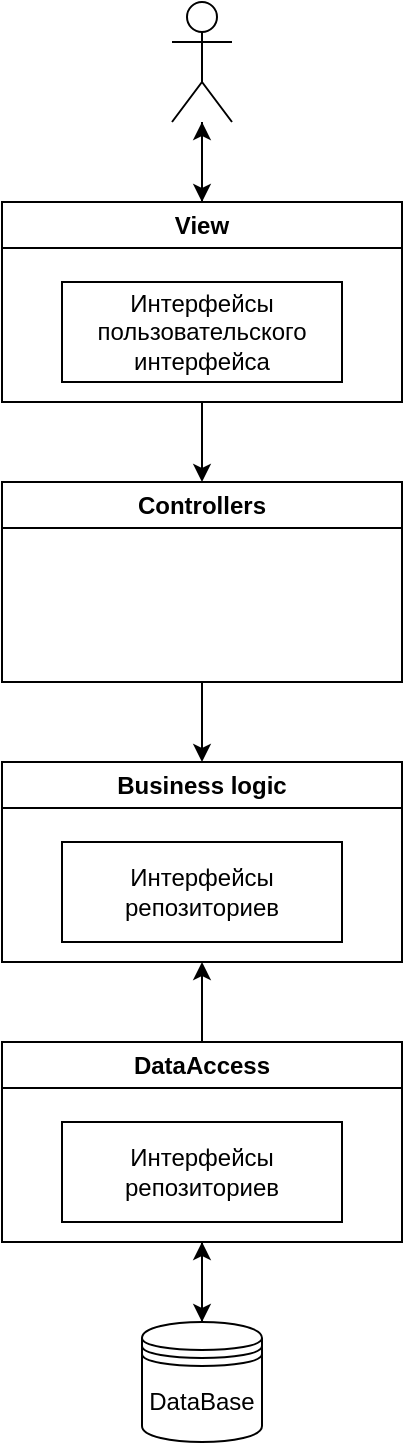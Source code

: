 <mxfile version="21.2.3" type="device" pages="2">
  <diagram id="C5RBs43oDa-KdzZeNtuy" name="dgrm01">
    <mxGraphModel dx="1562" dy="869" grid="1" gridSize="10" guides="1" tooltips="1" connect="1" arrows="1" fold="1" page="1" pageScale="1" pageWidth="827" pageHeight="1169" math="0" shadow="0">
      <root>
        <mxCell id="WIyWlLk6GJQsqaUBKTNV-0" />
        <mxCell id="WIyWlLk6GJQsqaUBKTNV-1" parent="WIyWlLk6GJQsqaUBKTNV-0" />
        <mxCell id="aiGYe7c2rWDoQreJUWU5-3" style="edgeStyle=orthogonalEdgeStyle;rounded=0;orthogonalLoop=1;jettySize=auto;html=1;" edge="1" parent="WIyWlLk6GJQsqaUBKTNV-1" source="lCXsBYswNnWKhBn_ziTO-0" target="lCXsBYswNnWKhBn_ziTO-1">
          <mxGeometry relative="1" as="geometry" />
        </mxCell>
        <mxCell id="lCXsBYswNnWKhBn_ziTO-0" value="" style="shape=umlActor;verticalLabelPosition=bottom;verticalAlign=top;html=1;outlineConnect=0;" parent="WIyWlLk6GJQsqaUBKTNV-1" vertex="1">
          <mxGeometry x="399" y="20" width="30" height="60" as="geometry" />
        </mxCell>
        <mxCell id="lCXsBYswNnWKhBn_ziTO-11" style="edgeStyle=orthogonalEdgeStyle;rounded=0;orthogonalLoop=1;jettySize=auto;html=1;" parent="WIyWlLk6GJQsqaUBKTNV-1" source="lCXsBYswNnWKhBn_ziTO-1" target="lCXsBYswNnWKhBn_ziTO-2" edge="1">
          <mxGeometry relative="1" as="geometry" />
        </mxCell>
        <mxCell id="aiGYe7c2rWDoQreJUWU5-4" style="edgeStyle=orthogonalEdgeStyle;rounded=0;orthogonalLoop=1;jettySize=auto;html=1;exitX=0.5;exitY=0;exitDx=0;exitDy=0;" edge="1" parent="WIyWlLk6GJQsqaUBKTNV-1" source="lCXsBYswNnWKhBn_ziTO-1" target="lCXsBYswNnWKhBn_ziTO-0">
          <mxGeometry relative="1" as="geometry" />
        </mxCell>
        <mxCell id="lCXsBYswNnWKhBn_ziTO-1" value="View" style="swimlane;whiteSpace=wrap;html=1;" parent="WIyWlLk6GJQsqaUBKTNV-1" vertex="1">
          <mxGeometry x="314" y="120" width="200" height="100" as="geometry" />
        </mxCell>
        <mxCell id="lCXsBYswNnWKhBn_ziTO-6" value="Интерфейсы пользовательского интерфейса" style="html=1;dashed=0;whiteSpace=wrap;" parent="lCXsBYswNnWKhBn_ziTO-1" vertex="1">
          <mxGeometry x="30" y="40" width="140" height="50" as="geometry" />
        </mxCell>
        <mxCell id="lCXsBYswNnWKhBn_ziTO-12" style="edgeStyle=orthogonalEdgeStyle;rounded=0;orthogonalLoop=1;jettySize=auto;html=1;" parent="WIyWlLk6GJQsqaUBKTNV-1" source="lCXsBYswNnWKhBn_ziTO-2" target="lCXsBYswNnWKhBn_ziTO-3" edge="1">
          <mxGeometry relative="1" as="geometry" />
        </mxCell>
        <mxCell id="lCXsBYswNnWKhBn_ziTO-2" value="Controllers" style="swimlane;whiteSpace=wrap;html=1;" parent="WIyWlLk6GJQsqaUBKTNV-1" vertex="1">
          <mxGeometry x="314" y="260" width="200" height="100" as="geometry" />
        </mxCell>
        <mxCell id="lCXsBYswNnWKhBn_ziTO-3" value="Business logic" style="swimlane;whiteSpace=wrap;html=1;" parent="WIyWlLk6GJQsqaUBKTNV-1" vertex="1">
          <mxGeometry x="314" y="400" width="200" height="100" as="geometry" />
        </mxCell>
        <mxCell id="lCXsBYswNnWKhBn_ziTO-7" value="Интерфейсы репозиториев" style="html=1;dashed=0;whiteSpace=wrap;" parent="lCXsBYswNnWKhBn_ziTO-3" vertex="1">
          <mxGeometry x="30" y="40" width="140" height="50" as="geometry" />
        </mxCell>
        <mxCell id="lCXsBYswNnWKhBn_ziTO-15" style="edgeStyle=orthogonalEdgeStyle;rounded=0;orthogonalLoop=1;jettySize=auto;html=1;entryX=0.5;entryY=1;entryDx=0;entryDy=0;" parent="WIyWlLk6GJQsqaUBKTNV-1" source="lCXsBYswNnWKhBn_ziTO-4" target="lCXsBYswNnWKhBn_ziTO-3" edge="1">
          <mxGeometry relative="1" as="geometry" />
        </mxCell>
        <mxCell id="lCXsBYswNnWKhBn_ziTO-4" value="DataAccess" style="swimlane;whiteSpace=wrap;html=1;" parent="WIyWlLk6GJQsqaUBKTNV-1" vertex="1">
          <mxGeometry x="314" y="540" width="200" height="100" as="geometry" />
        </mxCell>
        <mxCell id="lCXsBYswNnWKhBn_ziTO-8" value="Интерфейсы репозиториев" style="html=1;dashed=0;whiteSpace=wrap;" parent="lCXsBYswNnWKhBn_ziTO-4" vertex="1">
          <mxGeometry x="30" y="40" width="140" height="50" as="geometry" />
        </mxCell>
        <mxCell id="lCXsBYswNnWKhBn_ziTO-16" style="edgeStyle=orthogonalEdgeStyle;rounded=0;orthogonalLoop=1;jettySize=auto;html=1;entryX=0.5;entryY=1;entryDx=0;entryDy=0;" parent="WIyWlLk6GJQsqaUBKTNV-1" source="lCXsBYswNnWKhBn_ziTO-5" target="lCXsBYswNnWKhBn_ziTO-4" edge="1">
          <mxGeometry relative="1" as="geometry" />
        </mxCell>
        <mxCell id="aiGYe7c2rWDoQreJUWU5-6" value="" style="edgeStyle=orthogonalEdgeStyle;rounded=0;orthogonalLoop=1;jettySize=auto;html=1;" edge="1" parent="WIyWlLk6GJQsqaUBKTNV-1" source="lCXsBYswNnWKhBn_ziTO-4" target="lCXsBYswNnWKhBn_ziTO-5">
          <mxGeometry relative="1" as="geometry">
            <mxPoint x="414" y="720" as="targetPoint" />
            <mxPoint x="414" y="640" as="sourcePoint" />
          </mxGeometry>
        </mxCell>
        <mxCell id="lCXsBYswNnWKhBn_ziTO-5" value="DataBase" style="shape=datastore;whiteSpace=wrap;html=1;" parent="WIyWlLk6GJQsqaUBKTNV-1" vertex="1">
          <mxGeometry x="384" y="680" width="60" height="60" as="geometry" />
        </mxCell>
      </root>
    </mxGraphModel>
  </diagram>
  <diagram id="j60yrMIlE4ydMstbZ4l9" name="dgrm02">
    <mxGraphModel dx="2665" dy="2191" grid="1" gridSize="10" guides="1" tooltips="1" connect="1" arrows="1" fold="1" page="1" pageScale="1" pageWidth="827" pageHeight="1169" math="0" shadow="0">
      <root>
        <mxCell id="0" />
        <mxCell id="1" parent="0" />
        <mxCell id="a_CbcsXZmCE6Jk2cfPpo-118" value="" style="html=1;whiteSpace=wrap;" parent="1" vertex="1">
          <mxGeometry x="-550" y="-20" width="1340" height="1170" as="geometry" />
        </mxCell>
        <mxCell id="a_CbcsXZmCE6Jk2cfPpo-116" value="" style="html=1;whiteSpace=wrap;" parent="1" vertex="1">
          <mxGeometry x="-550" y="1180" width="1340" height="390" as="geometry" />
        </mxCell>
        <mxCell id="lqblze6DB7Pf2pC1sdCj-1" value="Series" style="swimlane;fontStyle=0;childLayout=stackLayout;horizontal=1;startSize=26;fillColor=none;horizontalStack=0;resizeParent=1;resizeParentMax=0;resizeLast=0;collapsible=1;marginBottom=0;whiteSpace=wrap;html=1;" parent="1" vertex="1">
          <mxGeometry x="274" y="47" width="140" height="182" as="geometry" />
        </mxCell>
        <mxCell id="lqblze6DB7Pf2pC1sdCj-2" value="+ id: int" style="text;strokeColor=none;fillColor=none;align=left;verticalAlign=top;spacingLeft=4;spacingRight=4;overflow=hidden;rotatable=0;points=[[0,0.5],[1,0.5]];portConstraint=eastwest;whiteSpace=wrap;html=1;" parent="lqblze6DB7Pf2pC1sdCj-1" vertex="1">
          <mxGeometry y="26" width="140" height="26" as="geometry" />
        </mxCell>
        <mxCell id="lqblze6DB7Pf2pC1sdCj-3" value="+ name: istr" style="text;strokeColor=none;fillColor=none;align=left;verticalAlign=top;spacingLeft=4;spacingRight=4;overflow=hidden;rotatable=0;points=[[0,0.5],[1,0.5]];portConstraint=eastwest;whiteSpace=wrap;html=1;" parent="lqblze6DB7Pf2pC1sdCj-1" vertex="1">
          <mxGeometry y="52" width="140" height="26" as="geometry" />
        </mxCell>
        <mxCell id="lqblze6DB7Pf2pC1sdCj-4" value="+ genre: str" style="text;strokeColor=none;fillColor=none;align=left;verticalAlign=top;spacingLeft=4;spacingRight=4;overflow=hidden;rotatable=0;points=[[0,0.5],[1,0.5]];portConstraint=eastwest;whiteSpace=wrap;html=1;" parent="lqblze6DB7Pf2pC1sdCj-1" vertex="1">
          <mxGeometry y="78" width="140" height="26" as="geometry" />
        </mxCell>
        <mxCell id="MIJjV1Fivk9fKiwd1mFk-9" value="+ publisher: str" style="text;strokeColor=none;fillColor=none;align=left;verticalAlign=top;spacingLeft=4;spacingRight=4;overflow=hidden;rotatable=0;points=[[0,0.5],[1,0.5]];portConstraint=eastwest;whiteSpace=wrap;html=1;" vertex="1" parent="lqblze6DB7Pf2pC1sdCj-1">
          <mxGeometry y="104" width="140" height="26" as="geometry" />
        </mxCell>
        <mxCell id="MIJjV1Fivk9fKiwd1mFk-10" value="+ year: int" style="text;strokeColor=none;fillColor=none;align=left;verticalAlign=top;spacingLeft=4;spacingRight=4;overflow=hidden;rotatable=0;points=[[0,0.5],[1,0.5]];portConstraint=eastwest;whiteSpace=wrap;html=1;" vertex="1" parent="lqblze6DB7Pf2pC1sdCj-1">
          <mxGeometry y="130" width="140" height="26" as="geometry" />
        </mxCell>
        <mxCell id="MIJjV1Fivk9fKiwd1mFk-11" value="+ rating: int" style="text;strokeColor=none;fillColor=none;align=left;verticalAlign=top;spacingLeft=4;spacingRight=4;overflow=hidden;rotatable=0;points=[[0,0.5],[1,0.5]];portConstraint=eastwest;whiteSpace=wrap;html=1;" vertex="1" parent="lqblze6DB7Pf2pC1sdCj-1">
          <mxGeometry y="156" width="140" height="26" as="geometry" />
        </mxCell>
        <mxCell id="lqblze6DB7Pf2pC1sdCj-5" value="Book" style="swimlane;fontStyle=0;childLayout=stackLayout;horizontal=1;startSize=26;fillColor=none;horizontalStack=0;resizeParent=1;resizeParentMax=0;resizeLast=0;collapsible=1;marginBottom=0;whiteSpace=wrap;html=1;" parent="1" vertex="1">
          <mxGeometry x="40" y="47" width="140" height="156" as="geometry" />
        </mxCell>
        <mxCell id="lqblze6DB7Pf2pC1sdCj-6" value="+ id: int" style="text;strokeColor=none;fillColor=none;align=left;verticalAlign=top;spacingLeft=4;spacingRight=4;overflow=hidden;rotatable=0;points=[[0,0.5],[1,0.5]];portConstraint=eastwest;whiteSpace=wrap;html=1;" parent="lqblze6DB7Pf2pC1sdCj-5" vertex="1">
          <mxGeometry y="26" width="140" height="26" as="geometry" />
        </mxCell>
        <mxCell id="MIJjV1Fivk9fKiwd1mFk-8" value="+ name: str" style="text;strokeColor=none;fillColor=none;align=left;verticalAlign=top;spacingLeft=4;spacingRight=4;overflow=hidden;rotatable=0;points=[[0,0.5],[1,0.5]];portConstraint=eastwest;whiteSpace=wrap;html=1;" vertex="1" parent="lqblze6DB7Pf2pC1sdCj-5">
          <mxGeometry y="52" width="140" height="26" as="geometry" />
        </mxCell>
        <mxCell id="a_CbcsXZmCE6Jk2cfPpo-5" value="+ genre: str" style="text;strokeColor=none;fillColor=none;align=left;verticalAlign=top;spacingLeft=4;spacingRight=4;overflow=hidden;rotatable=0;points=[[0,0.5],[1,0.5]];portConstraint=eastwest;whiteSpace=wrap;html=1;" parent="lqblze6DB7Pf2pC1sdCj-5" vertex="1">
          <mxGeometry y="78" width="140" height="26" as="geometry" />
        </mxCell>
        <mxCell id="lqblze6DB7Pf2pC1sdCj-8" value="+ language: str" style="text;strokeColor=none;fillColor=none;align=left;verticalAlign=top;spacingLeft=4;spacingRight=4;overflow=hidden;rotatable=0;points=[[0,0.5],[1,0.5]];portConstraint=eastwest;whiteSpace=wrap;html=1;" parent="lqblze6DB7Pf2pC1sdCj-5" vertex="1">
          <mxGeometry y="104" width="140" height="26" as="geometry" />
        </mxCell>
        <mxCell id="MIJjV1Fivk9fKiwd1mFk-6" value="+ rating: int" style="text;strokeColor=none;fillColor=none;align=left;verticalAlign=top;spacingLeft=4;spacingRight=4;overflow=hidden;rotatable=0;points=[[0,0.5],[1,0.5]];portConstraint=eastwest;whiteSpace=wrap;html=1;" vertex="1" parent="lqblze6DB7Pf2pC1sdCj-5">
          <mxGeometry y="130" width="140" height="26" as="geometry" />
        </mxCell>
        <mxCell id="MIJjV1Fivk9fKiwd1mFk-13" style="edgeStyle=orthogonalEdgeStyle;rounded=0;orthogonalLoop=1;jettySize=auto;html=1;exitX=0.5;exitY=0;exitDx=0;exitDy=0;entryX=0.5;entryY=0;entryDx=0;entryDy=0;strokeColor=default;endArrow=none;endFill=0;" edge="1" parent="1" source="lqblze6DB7Pf2pC1sdCj-9" target="lqblze6DB7Pf2pC1sdCj-5">
          <mxGeometry relative="1" as="geometry" />
        </mxCell>
        <mxCell id="lqblze6DB7Pf2pC1sdCj-9" value="Author" style="swimlane;fontStyle=0;childLayout=stackLayout;horizontal=1;startSize=26;fillColor=none;horizontalStack=0;resizeParent=1;resizeParentMax=0;resizeLast=0;collapsible=1;marginBottom=0;whiteSpace=wrap;html=1;" parent="1" vertex="1">
          <mxGeometry x="530" y="47" width="140" height="208" as="geometry" />
        </mxCell>
        <mxCell id="lqblze6DB7Pf2pC1sdCj-10" value="+ id: int" style="text;strokeColor=none;fillColor=none;align=left;verticalAlign=top;spacingLeft=4;spacingRight=4;overflow=hidden;rotatable=0;points=[[0,0.5],[1,0.5]];portConstraint=eastwest;whiteSpace=wrap;html=1;" parent="lqblze6DB7Pf2pC1sdCj-9" vertex="1">
          <mxGeometry y="26" width="140" height="26" as="geometry" />
        </mxCell>
        <mxCell id="lqblze6DB7Pf2pC1sdCj-11" value="+ name: str" style="text;strokeColor=none;fillColor=none;align=left;verticalAlign=top;spacingLeft=4;spacingRight=4;overflow=hidden;rotatable=0;points=[[0,0.5],[1,0.5]];portConstraint=eastwest;whiteSpace=wrap;html=1;" parent="lqblze6DB7Pf2pC1sdCj-9" vertex="1">
          <mxGeometry y="52" width="140" height="26" as="geometry" />
        </mxCell>
        <mxCell id="a_CbcsXZmCE6Jk2cfPpo-6" value="+ year_birth: int" style="text;strokeColor=none;fillColor=none;align=left;verticalAlign=top;spacingLeft=4;spacingRight=4;overflow=hidden;rotatable=0;points=[[0,0.5],[1,0.5]];portConstraint=eastwest;whiteSpace=wrap;html=1;" parent="lqblze6DB7Pf2pC1sdCj-9" vertex="1">
          <mxGeometry y="78" width="140" height="26" as="geometry" />
        </mxCell>
        <mxCell id="lqblze6DB7Pf2pC1sdCj-12" value="+ year_death: int" style="text;strokeColor=none;fillColor=none;align=left;verticalAlign=top;spacingLeft=4;spacingRight=4;overflow=hidden;rotatable=0;points=[[0,0.5],[1,0.5]];portConstraint=eastwest;whiteSpace=wrap;html=1;" parent="lqblze6DB7Pf2pC1sdCj-9" vertex="1">
          <mxGeometry y="104" width="140" height="26" as="geometry" />
        </mxCell>
        <mxCell id="MIJjV1Fivk9fKiwd1mFk-17" value="+ country: str" style="text;strokeColor=none;fillColor=none;align=left;verticalAlign=top;spacingLeft=4;spacingRight=4;overflow=hidden;rotatable=0;points=[[0,0.5],[1,0.5]];portConstraint=eastwest;whiteSpace=wrap;html=1;" vertex="1" parent="lqblze6DB7Pf2pC1sdCj-9">
          <mxGeometry y="130" width="140" height="26" as="geometry" />
        </mxCell>
        <mxCell id="MIJjV1Fivk9fKiwd1mFk-16" value="+ language: str" style="text;strokeColor=none;fillColor=none;align=left;verticalAlign=top;spacingLeft=4;spacingRight=4;overflow=hidden;rotatable=0;points=[[0,0.5],[1,0.5]];portConstraint=eastwest;whiteSpace=wrap;html=1;" vertex="1" parent="lqblze6DB7Pf2pC1sdCj-9">
          <mxGeometry y="156" width="140" height="26" as="geometry" />
        </mxCell>
        <mxCell id="MIJjV1Fivk9fKiwd1mFk-15" value="+ genre: str" style="text;strokeColor=none;fillColor=none;align=left;verticalAlign=top;spacingLeft=4;spacingRight=4;overflow=hidden;rotatable=0;points=[[0,0.5],[1,0.5]];portConstraint=eastwest;whiteSpace=wrap;html=1;" vertex="1" parent="lqblze6DB7Pf2pC1sdCj-9">
          <mxGeometry y="182" width="140" height="26" as="geometry" />
        </mxCell>
        <mxCell id="lqblze6DB7Pf2pC1sdCj-13" value="Bookshelf" style="swimlane;fontStyle=0;childLayout=stackLayout;horizontal=1;startSize=26;fillColor=none;horizontalStack=0;resizeParent=1;resizeParentMax=0;resizeLast=0;collapsible=1;marginBottom=0;whiteSpace=wrap;html=1;" parent="1" vertex="1">
          <mxGeometry x="-180" y="47" width="140" height="78" as="geometry" />
        </mxCell>
        <mxCell id="lqblze6DB7Pf2pC1sdCj-14" value="+ id: int" style="text;strokeColor=none;fillColor=none;align=left;verticalAlign=top;spacingLeft=4;spacingRight=4;overflow=hidden;rotatable=0;points=[[0,0.5],[1,0.5]];portConstraint=eastwest;whiteSpace=wrap;html=1;" parent="lqblze6DB7Pf2pC1sdCj-13" vertex="1">
          <mxGeometry y="26" width="140" height="26" as="geometry" />
        </mxCell>
        <mxCell id="lqblze6DB7Pf2pC1sdCj-16" value="+ name: str" style="text;strokeColor=none;fillColor=none;align=left;verticalAlign=top;spacingLeft=4;spacingRight=4;overflow=hidden;rotatable=0;points=[[0,0.5],[1,0.5]];portConstraint=eastwest;whiteSpace=wrap;html=1;" parent="lqblze6DB7Pf2pC1sdCj-13" vertex="1">
          <mxGeometry y="52" width="140" height="26" as="geometry" />
        </mxCell>
        <mxCell id="lqblze6DB7Pf2pC1sdCj-17" value="User" style="swimlane;fontStyle=0;childLayout=stackLayout;horizontal=1;startSize=26;fillColor=none;horizontalStack=0;resizeParent=1;resizeParentMax=0;resizeLast=0;collapsible=1;marginBottom=0;whiteSpace=wrap;html=1;" parent="1" vertex="1">
          <mxGeometry x="-390" y="47" width="140" height="156" as="geometry" />
        </mxCell>
        <mxCell id="lqblze6DB7Pf2pC1sdCj-18" value="+ id: int" style="text;strokeColor=none;fillColor=none;align=left;verticalAlign=top;spacingLeft=4;spacingRight=4;overflow=hidden;rotatable=0;points=[[0,0.5],[1,0.5]];portConstraint=eastwest;whiteSpace=wrap;html=1;" parent="lqblze6DB7Pf2pC1sdCj-17" vertex="1">
          <mxGeometry y="26" width="140" height="26" as="geometry" />
        </mxCell>
        <mxCell id="MIJjV1Fivk9fKiwd1mFk-12" value="+ id_bookshelf: int" style="text;strokeColor=none;fillColor=none;align=left;verticalAlign=top;spacingLeft=4;spacingRight=4;overflow=hidden;rotatable=0;points=[[0,0.5],[1,0.5]];portConstraint=eastwest;whiteSpace=wrap;html=1;" vertex="1" parent="lqblze6DB7Pf2pC1sdCj-17">
          <mxGeometry y="52" width="140" height="26" as="geometry" />
        </mxCell>
        <mxCell id="lqblze6DB7Pf2pC1sdCj-19" value="+ login: str" style="text;strokeColor=none;fillColor=none;align=left;verticalAlign=top;spacingLeft=4;spacingRight=4;overflow=hidden;rotatable=0;points=[[0,0.5],[1,0.5]];portConstraint=eastwest;whiteSpace=wrap;html=1;" parent="lqblze6DB7Pf2pC1sdCj-17" vertex="1">
          <mxGeometry y="78" width="140" height="26" as="geometry" />
        </mxCell>
        <mxCell id="lqblze6DB7Pf2pC1sdCj-20" value="+ password: str" style="text;strokeColor=none;fillColor=none;align=left;verticalAlign=top;spacingLeft=4;spacingRight=4;overflow=hidden;rotatable=0;points=[[0,0.5],[1,0.5]];portConstraint=eastwest;whiteSpace=wrap;html=1;" parent="lqblze6DB7Pf2pC1sdCj-17" vertex="1">
          <mxGeometry y="104" width="140" height="26" as="geometry" />
        </mxCell>
        <mxCell id="a_CbcsXZmCE6Jk2cfPpo-2" value="+ permission: str" style="text;strokeColor=none;fillColor=none;align=left;verticalAlign=top;spacingLeft=4;spacingRight=4;overflow=hidden;rotatable=0;points=[[0,0.5],[1,0.5]];portConstraint=eastwest;whiteSpace=wrap;html=1;" parent="lqblze6DB7Pf2pC1sdCj-17" vertex="1">
          <mxGeometry y="130" width="140" height="26" as="geometry" />
        </mxCell>
        <mxCell id="a_CbcsXZmCE6Jk2cfPpo-11" value="UserController" style="swimlane;fontStyle=0;childLayout=stackLayout;horizontal=1;startSize=26;fillColor=none;horizontalStack=0;resizeParent=1;resizeParentMax=0;resizeLast=0;collapsible=1;marginBottom=0;whiteSpace=wrap;html=1;" parent="1" vertex="1">
          <mxGeometry x="-405" y="340" width="170" height="104" as="geometry" />
        </mxCell>
        <mxCell id="a_CbcsXZmCE6Jk2cfPpo-12" value="+ Login(model)" style="text;strokeColor=none;fillColor=none;align=left;verticalAlign=top;spacingLeft=4;spacingRight=4;overflow=hidden;rotatable=0;points=[[0,0.5],[1,0.5]];portConstraint=eastwest;whiteSpace=wrap;html=1;" parent="a_CbcsXZmCE6Jk2cfPpo-11" vertex="1">
          <mxGeometry y="26" width="170" height="26" as="geometry" />
        </mxCell>
        <mxCell id="a_CbcsXZmCE6Jk2cfPpo-17" value="+ Logout(model)" style="text;strokeColor=none;fillColor=none;align=left;verticalAlign=top;spacingLeft=4;spacingRight=4;overflow=hidden;rotatable=0;points=[[0,0.5],[1,0.5]];portConstraint=eastwest;whiteSpace=wrap;html=1;" parent="a_CbcsXZmCE6Jk2cfPpo-11" vertex="1">
          <mxGeometry y="52" width="170" height="26" as="geometry" />
        </mxCell>
        <mxCell id="MIJjV1Fivk9fKiwd1mFk-1" value="+ Register (model)" style="text;strokeColor=none;fillColor=none;align=left;verticalAlign=top;spacingLeft=4;spacingRight=4;overflow=hidden;rotatable=0;points=[[0,0.5],[1,0.5]];portConstraint=eastwest;whiteSpace=wrap;html=1;" vertex="1" parent="a_CbcsXZmCE6Jk2cfPpo-11">
          <mxGeometry y="78" width="170" height="26" as="geometry" />
        </mxCell>
        <mxCell id="a_CbcsXZmCE6Jk2cfPpo-21" value="BookshelfController" style="swimlane;fontStyle=0;childLayout=stackLayout;horizontal=1;startSize=26;fillColor=none;horizontalStack=0;resizeParent=1;resizeParentMax=0;resizeLast=0;collapsible=1;marginBottom=0;whiteSpace=wrap;html=1;" parent="1" vertex="1">
          <mxGeometry x="-195" y="340" width="170" height="156" as="geometry" />
        </mxCell>
        <mxCell id="a_CbcsXZmCE6Jk2cfPpo-23" value="+ GetAll()" style="text;strokeColor=none;fillColor=none;align=left;verticalAlign=top;spacingLeft=4;spacingRight=4;overflow=hidden;rotatable=0;points=[[0,0.5],[1,0.5]];portConstraint=eastwest;whiteSpace=wrap;html=1;" parent="a_CbcsXZmCE6Jk2cfPpo-21" vertex="1">
          <mxGeometry y="26" width="170" height="26" as="geometry" />
        </mxCell>
        <mxCell id="a_CbcsXZmCE6Jk2cfPpo-24" value="+ GetById()" style="text;strokeColor=none;fillColor=none;align=left;verticalAlign=top;spacingLeft=4;spacingRight=4;overflow=hidden;rotatable=0;points=[[0,0.5],[1,0.5]];portConstraint=eastwest;whiteSpace=wrap;html=1;" parent="a_CbcsXZmCE6Jk2cfPpo-21" vertex="1">
          <mxGeometry y="52" width="170" height="26" as="geometry" />
        </mxCell>
        <mxCell id="a_CbcsXZmCE6Jk2cfPpo-22" value="+ Add(model)" style="text;strokeColor=none;fillColor=none;align=left;verticalAlign=top;spacingLeft=4;spacingRight=4;overflow=hidden;rotatable=0;points=[[0,0.5],[1,0.5]];portConstraint=eastwest;whiteSpace=wrap;html=1;" parent="a_CbcsXZmCE6Jk2cfPpo-21" vertex="1">
          <mxGeometry y="78" width="170" height="26" as="geometry" />
        </mxCell>
        <mxCell id="a_CbcsXZmCE6Jk2cfPpo-25" value="+ Update(model)" style="text;strokeColor=none;fillColor=none;align=left;verticalAlign=top;spacingLeft=4;spacingRight=4;overflow=hidden;rotatable=0;points=[[0,0.5],[1,0.5]];portConstraint=eastwest;whiteSpace=wrap;html=1;" parent="a_CbcsXZmCE6Jk2cfPpo-21" vertex="1">
          <mxGeometry y="104" width="170" height="26" as="geometry" />
        </mxCell>
        <mxCell id="a_CbcsXZmCE6Jk2cfPpo-26" value="+ Delete(model)" style="text;strokeColor=none;fillColor=none;align=left;verticalAlign=top;spacingLeft=4;spacingRight=4;overflow=hidden;rotatable=0;points=[[0,0.5],[1,0.5]];portConstraint=eastwest;whiteSpace=wrap;html=1;" parent="a_CbcsXZmCE6Jk2cfPpo-21" vertex="1">
          <mxGeometry y="130" width="170" height="26" as="geometry" />
        </mxCell>
        <mxCell id="a_CbcsXZmCE6Jk2cfPpo-35" value="SeriesController" style="swimlane;fontStyle=0;childLayout=stackLayout;horizontal=1;startSize=26;fillColor=none;horizontalStack=0;resizeParent=1;resizeParentMax=0;resizeLast=0;collapsible=1;marginBottom=0;whiteSpace=wrap;html=1;" parent="1" vertex="1">
          <mxGeometry x="259" y="340" width="170" height="156" as="geometry" />
        </mxCell>
        <mxCell id="a_CbcsXZmCE6Jk2cfPpo-36" value="+ GetAll()" style="text;strokeColor=none;fillColor=none;align=left;verticalAlign=top;spacingLeft=4;spacingRight=4;overflow=hidden;rotatable=0;points=[[0,0.5],[1,0.5]];portConstraint=eastwest;whiteSpace=wrap;html=1;" parent="a_CbcsXZmCE6Jk2cfPpo-35" vertex="1">
          <mxGeometry y="26" width="170" height="26" as="geometry" />
        </mxCell>
        <mxCell id="a_CbcsXZmCE6Jk2cfPpo-37" value="+ GetById(id)" style="text;strokeColor=none;fillColor=none;align=left;verticalAlign=top;spacingLeft=4;spacingRight=4;overflow=hidden;rotatable=0;points=[[0,0.5],[1,0.5]];portConstraint=eastwest;whiteSpace=wrap;html=1;" parent="a_CbcsXZmCE6Jk2cfPpo-35" vertex="1">
          <mxGeometry y="52" width="170" height="26" as="geometry" />
        </mxCell>
        <mxCell id="a_CbcsXZmCE6Jk2cfPpo-38" value="+ Add(model)" style="text;strokeColor=none;fillColor=none;align=left;verticalAlign=top;spacingLeft=4;spacingRight=4;overflow=hidden;rotatable=0;points=[[0,0.5],[1,0.5]];portConstraint=eastwest;whiteSpace=wrap;html=1;" parent="a_CbcsXZmCE6Jk2cfPpo-35" vertex="1">
          <mxGeometry y="78" width="170" height="26" as="geometry" />
        </mxCell>
        <mxCell id="a_CbcsXZmCE6Jk2cfPpo-39" value="+ Update(model)" style="text;strokeColor=none;fillColor=none;align=left;verticalAlign=top;spacingLeft=4;spacingRight=4;overflow=hidden;rotatable=0;points=[[0,0.5],[1,0.5]];portConstraint=eastwest;whiteSpace=wrap;html=1;" parent="a_CbcsXZmCE6Jk2cfPpo-35" vertex="1">
          <mxGeometry y="104" width="170" height="26" as="geometry" />
        </mxCell>
        <mxCell id="a_CbcsXZmCE6Jk2cfPpo-40" value="+ Delete(model)" style="text;strokeColor=none;fillColor=none;align=left;verticalAlign=top;spacingLeft=4;spacingRight=4;overflow=hidden;rotatable=0;points=[[0,0.5],[1,0.5]];portConstraint=eastwest;whiteSpace=wrap;html=1;" parent="a_CbcsXZmCE6Jk2cfPpo-35" vertex="1">
          <mxGeometry y="130" width="170" height="26" as="geometry" />
        </mxCell>
        <mxCell id="a_CbcsXZmCE6Jk2cfPpo-48" value="" style="endArrow=blockThin;dashed=1;endFill=1;endSize=9;html=1;rounded=0;exitX=0.5;exitY=0;exitDx=0;exitDy=0;" parent="1" source="a_CbcsXZmCE6Jk2cfPpo-11" target="lqblze6DB7Pf2pC1sdCj-17" edge="1">
          <mxGeometry width="160" relative="1" as="geometry">
            <mxPoint x="-80" y="240" as="sourcePoint" />
            <mxPoint x="80" y="240" as="targetPoint" />
          </mxGeometry>
        </mxCell>
        <mxCell id="a_CbcsXZmCE6Jk2cfPpo-49" value="" style="endArrow=blockThin;dashed=1;endFill=1;endSize=9;html=1;rounded=0;exitX=0.5;exitY=0;exitDx=0;exitDy=0;entryX=0.502;entryY=1.136;entryDx=0;entryDy=0;entryPerimeter=0;" parent="1" source="a_CbcsXZmCE6Jk2cfPpo-21" target="lqblze6DB7Pf2pC1sdCj-16" edge="1">
          <mxGeometry width="160" relative="1" as="geometry">
            <mxPoint x="-310" y="280" as="sourcePoint" />
            <mxPoint x="-110" y="154" as="targetPoint" />
          </mxGeometry>
        </mxCell>
        <mxCell id="a_CbcsXZmCE6Jk2cfPpo-50" value="" style="endArrow=blockThin;dashed=1;endFill=1;endSize=9;html=1;rounded=0;exitX=0.5;exitY=0;exitDx=0;exitDy=0;" parent="1" target="lqblze6DB7Pf2pC1sdCj-5" edge="1">
          <mxGeometry width="160" relative="1" as="geometry">
            <mxPoint x="110" y="340" as="sourcePoint" />
            <mxPoint x="-300" y="223" as="targetPoint" />
          </mxGeometry>
        </mxCell>
        <mxCell id="a_CbcsXZmCE6Jk2cfPpo-51" value="" style="endArrow=blockThin;dashed=1;endFill=1;endSize=9;html=1;rounded=0;exitX=0.5;exitY=0;exitDx=0;exitDy=0;" parent="1" source="a_CbcsXZmCE6Jk2cfPpo-35" target="lqblze6DB7Pf2pC1sdCj-1" edge="1">
          <mxGeometry width="160" relative="1" as="geometry">
            <mxPoint x="340" y="237" as="sourcePoint" />
            <mxPoint x="340" y="170" as="targetPoint" />
          </mxGeometry>
        </mxCell>
        <mxCell id="a_CbcsXZmCE6Jk2cfPpo-52" value="" style="endArrow=blockThin;dashed=1;endFill=1;endSize=9;html=1;rounded=0;exitX=0.5;exitY=0;exitDx=0;exitDy=0;" parent="1" target="lqblze6DB7Pf2pC1sdCj-9" edge="1">
          <mxGeometry width="160" relative="1" as="geometry">
            <mxPoint x="600" y="340" as="sourcePoint" />
            <mxPoint x="599.41" y="177" as="targetPoint" />
          </mxGeometry>
        </mxCell>
        <mxCell id="MIJjV1Fivk9fKiwd1mFk-42" style="edgeStyle=orthogonalEdgeStyle;rounded=0;orthogonalLoop=1;jettySize=auto;html=1;exitX=0.5;exitY=0;exitDx=0;exitDy=0;endArrow=block;endFill=0;" edge="1" parent="1" source="a_CbcsXZmCE6Jk2cfPpo-54" target="MIJjV1Fivk9fKiwd1mFk-32">
          <mxGeometry relative="1" as="geometry" />
        </mxCell>
        <mxCell id="MIJjV1Fivk9fKiwd1mFk-47" style="edgeStyle=orthogonalEdgeStyle;rounded=0;orthogonalLoop=1;jettySize=auto;html=1;exitX=0.5;exitY=0;exitDx=0;exitDy=0;" edge="1" parent="1" source="a_CbcsXZmCE6Jk2cfPpo-54" target="a_CbcsXZmCE6Jk2cfPpo-21">
          <mxGeometry relative="1" as="geometry" />
        </mxCell>
        <mxCell id="a_CbcsXZmCE6Jk2cfPpo-54" value="&lt;i style=&quot;border-color: var(--border-color);&quot;&gt;&amp;lt;&amp;lt;interface&amp;gt;&amp;gt;&lt;/i&gt;&lt;br&gt;IBookshelfRepository" style="swimlane;fontStyle=0;childLayout=stackLayout;horizontal=1;startSize=26;fillColor=none;horizontalStack=0;resizeParent=1;resizeParentMax=0;resizeLast=0;collapsible=1;marginBottom=0;whiteSpace=wrap;html=1;" parent="1" vertex="1">
          <mxGeometry x="-195" y="890" width="170" height="52" as="geometry" />
        </mxCell>
        <mxCell id="MIJjV1Fivk9fKiwd1mFk-43" style="edgeStyle=orthogonalEdgeStyle;rounded=0;orthogonalLoop=1;jettySize=auto;html=1;exitX=0.5;exitY=0;exitDx=0;exitDy=0;endArrow=block;endFill=0;" edge="1" parent="1" source="a_CbcsXZmCE6Jk2cfPpo-60" target="MIJjV1Fivk9fKiwd1mFk-32">
          <mxGeometry relative="1" as="geometry" />
        </mxCell>
        <mxCell id="a_CbcsXZmCE6Jk2cfPpo-60" value="&lt;i style=&quot;border-color: var(--border-color);&quot;&gt;&amp;lt;&amp;lt;interface&amp;gt;&amp;gt;&lt;/i&gt;&lt;br&gt;IBookRepository" style="swimlane;fontStyle=0;childLayout=stackLayout;horizontal=1;startSize=26;fillColor=none;horizontalStack=0;resizeParent=1;resizeParentMax=0;resizeLast=0;collapsible=1;marginBottom=0;whiteSpace=wrap;html=1;" parent="1" vertex="1">
          <mxGeometry x="15" y="890" width="170" height="208" as="geometry" />
        </mxCell>
        <mxCell id="a_CbcsXZmCE6Jk2cfPpo-61" value="+ GetByName(name)" style="text;strokeColor=none;fillColor=none;align=left;verticalAlign=top;spacingLeft=4;spacingRight=4;overflow=hidden;rotatable=0;points=[[0,0.5],[1,0.5]];portConstraint=eastwest;whiteSpace=wrap;html=1;" parent="a_CbcsXZmCE6Jk2cfPpo-60" vertex="1">
          <mxGeometry y="26" width="170" height="26" as="geometry" />
        </mxCell>
        <mxCell id="a_CbcsXZmCE6Jk2cfPpo-62" value="+ GetByGenre(genre)" style="text;strokeColor=none;fillColor=none;align=left;verticalAlign=top;spacingLeft=4;spacingRight=4;overflow=hidden;rotatable=0;points=[[0,0.5],[1,0.5]];portConstraint=eastwest;whiteSpace=wrap;html=1;" parent="a_CbcsXZmCE6Jk2cfPpo-60" vertex="1">
          <mxGeometry y="52" width="170" height="26" as="geometry" />
        </mxCell>
        <mxCell id="a_CbcsXZmCE6Jk2cfPpo-63" value="+ GetByLanguage(language)" style="text;strokeColor=none;fillColor=none;align=left;verticalAlign=top;spacingLeft=4;spacingRight=4;overflow=hidden;rotatable=0;points=[[0,0.5],[1,0.5]];portConstraint=eastwest;whiteSpace=wrap;html=1;" parent="a_CbcsXZmCE6Jk2cfPpo-60" vertex="1">
          <mxGeometry y="78" width="170" height="26" as="geometry" />
        </mxCell>
        <mxCell id="a_CbcsXZmCE6Jk2cfPpo-64" value="+ GetByRating(rating)" style="text;strokeColor=none;fillColor=none;align=left;verticalAlign=top;spacingLeft=4;spacingRight=4;overflow=hidden;rotatable=0;points=[[0,0.5],[1,0.5]];portConstraint=eastwest;whiteSpace=wrap;html=1;" parent="a_CbcsXZmCE6Jk2cfPpo-60" vertex="1">
          <mxGeometry y="104" width="170" height="26" as="geometry" />
        </mxCell>
        <mxCell id="a_CbcsXZmCE6Jk2cfPpo-65" value="+ GetByAuthor(author)" style="text;strokeColor=none;fillColor=none;align=left;verticalAlign=top;spacingLeft=4;spacingRight=4;overflow=hidden;rotatable=0;points=[[0,0.5],[1,0.5]];portConstraint=eastwest;whiteSpace=wrap;html=1;" parent="a_CbcsXZmCE6Jk2cfPpo-60" vertex="1">
          <mxGeometry y="130" width="170" height="26" as="geometry" />
        </mxCell>
        <mxCell id="MIJjV1Fivk9fKiwd1mFk-51" value="+ GetBySeries(series)" style="text;strokeColor=none;fillColor=none;align=left;verticalAlign=top;spacingLeft=4;spacingRight=4;overflow=hidden;rotatable=0;points=[[0,0.5],[1,0.5]];portConstraint=eastwest;whiteSpace=wrap;html=1;" vertex="1" parent="a_CbcsXZmCE6Jk2cfPpo-60">
          <mxGeometry y="156" width="170" height="26" as="geometry" />
        </mxCell>
        <mxCell id="MIJjV1Fivk9fKiwd1mFk-50" value="+ GetByBookshelf(bookshelf)" style="text;strokeColor=none;fillColor=none;align=left;verticalAlign=top;spacingLeft=4;spacingRight=4;overflow=hidden;rotatable=0;points=[[0,0.5],[1,0.5]];portConstraint=eastwest;whiteSpace=wrap;html=1;" vertex="1" parent="a_CbcsXZmCE6Jk2cfPpo-60">
          <mxGeometry y="182" width="170" height="26" as="geometry" />
        </mxCell>
        <mxCell id="MIJjV1Fivk9fKiwd1mFk-44" style="edgeStyle=orthogonalEdgeStyle;rounded=0;orthogonalLoop=1;jettySize=auto;html=1;exitX=0.5;exitY=0;exitDx=0;exitDy=0;endArrow=block;endFill=0;" edge="1" parent="1" source="a_CbcsXZmCE6Jk2cfPpo-66" target="MIJjV1Fivk9fKiwd1mFk-32">
          <mxGeometry relative="1" as="geometry" />
        </mxCell>
        <mxCell id="MIJjV1Fivk9fKiwd1mFk-48" style="edgeStyle=orthogonalEdgeStyle;rounded=0;orthogonalLoop=1;jettySize=auto;html=1;exitX=0.5;exitY=0;exitDx=0;exitDy=0;" edge="1" parent="1" source="a_CbcsXZmCE6Jk2cfPpo-66" target="a_CbcsXZmCE6Jk2cfPpo-35">
          <mxGeometry relative="1" as="geometry" />
        </mxCell>
        <mxCell id="a_CbcsXZmCE6Jk2cfPpo-66" value="&lt;i style=&quot;border-color: var(--border-color);&quot;&gt;&amp;lt;&amp;lt;interface&amp;gt;&amp;gt;&lt;/i&gt;&lt;br&gt;ISeriesRepository" style="swimlane;fontStyle=0;childLayout=stackLayout;horizontal=1;startSize=26;fillColor=none;horizontalStack=0;resizeParent=1;resizeParentMax=0;resizeLast=0;collapsible=1;marginBottom=0;whiteSpace=wrap;html=1;" parent="1" vertex="1">
          <mxGeometry x="259" y="890" width="170" height="156" as="geometry" />
        </mxCell>
        <mxCell id="a_CbcsXZmCE6Jk2cfPpo-67" value="+ GetByNmae(name)" style="text;strokeColor=none;fillColor=none;align=left;verticalAlign=top;spacingLeft=4;spacingRight=4;overflow=hidden;rotatable=0;points=[[0,0.5],[1,0.5]];portConstraint=eastwest;whiteSpace=wrap;html=1;" parent="a_CbcsXZmCE6Jk2cfPpo-66" vertex="1">
          <mxGeometry y="26" width="170" height="26" as="geometry" />
        </mxCell>
        <mxCell id="a_CbcsXZmCE6Jk2cfPpo-68" value="+ GetByGenre(genre)" style="text;strokeColor=none;fillColor=none;align=left;verticalAlign=top;spacingLeft=4;spacingRight=4;overflow=hidden;rotatable=0;points=[[0,0.5],[1,0.5]];portConstraint=eastwest;whiteSpace=wrap;html=1;" parent="a_CbcsXZmCE6Jk2cfPpo-66" vertex="1">
          <mxGeometry y="52" width="170" height="26" as="geometry" />
        </mxCell>
        <mxCell id="a_CbcsXZmCE6Jk2cfPpo-69" value="+ GetByPublisher(publisher)" style="text;strokeColor=none;fillColor=none;align=left;verticalAlign=top;spacingLeft=4;spacingRight=4;overflow=hidden;rotatable=0;points=[[0,0.5],[1,0.5]];portConstraint=eastwest;whiteSpace=wrap;html=1;" parent="a_CbcsXZmCE6Jk2cfPpo-66" vertex="1">
          <mxGeometry y="78" width="170" height="26" as="geometry" />
        </mxCell>
        <mxCell id="a_CbcsXZmCE6Jk2cfPpo-70" value="+ GetBuYear(year)" style="text;strokeColor=none;fillColor=none;align=left;verticalAlign=top;spacingLeft=4;spacingRight=4;overflow=hidden;rotatable=0;points=[[0,0.5],[1,0.5]];portConstraint=eastwest;whiteSpace=wrap;html=1;" parent="a_CbcsXZmCE6Jk2cfPpo-66" vertex="1">
          <mxGeometry y="104" width="170" height="26" as="geometry" />
        </mxCell>
        <mxCell id="a_CbcsXZmCE6Jk2cfPpo-71" value="+ GetByRating(rating)" style="text;strokeColor=none;fillColor=none;align=left;verticalAlign=top;spacingLeft=4;spacingRight=4;overflow=hidden;rotatable=0;points=[[0,0.5],[1,0.5]];portConstraint=eastwest;whiteSpace=wrap;html=1;" parent="a_CbcsXZmCE6Jk2cfPpo-66" vertex="1">
          <mxGeometry y="130" width="170" height="26" as="geometry" />
        </mxCell>
        <mxCell id="MIJjV1Fivk9fKiwd1mFk-45" style="edgeStyle=orthogonalEdgeStyle;rounded=0;orthogonalLoop=1;jettySize=auto;html=1;exitX=0.5;exitY=0;exitDx=0;exitDy=0;endArrow=block;endFill=0;" edge="1" parent="1" source="a_CbcsXZmCE6Jk2cfPpo-72" target="MIJjV1Fivk9fKiwd1mFk-32">
          <mxGeometry relative="1" as="geometry" />
        </mxCell>
        <mxCell id="a_CbcsXZmCE6Jk2cfPpo-72" value="&lt;i&gt;&amp;lt;&amp;lt;interface&amp;gt;&amp;gt;&lt;/i&gt;&lt;br&gt;IAuthorRepository" style="swimlane;fontStyle=0;childLayout=stackLayout;horizontal=1;startSize=26;fillColor=none;horizontalStack=0;resizeParent=1;resizeParentMax=0;resizeLast=0;collapsible=1;marginBottom=0;whiteSpace=wrap;html=1;" parent="1" vertex="1">
          <mxGeometry x="500" y="890" width="200" height="182" as="geometry" />
        </mxCell>
        <mxCell id="a_CbcsXZmCE6Jk2cfPpo-73" value="+ GetByName(name)" style="text;strokeColor=none;fillColor=none;align=left;verticalAlign=top;spacingLeft=4;spacingRight=4;overflow=hidden;rotatable=0;points=[[0,0.5],[1,0.5]];portConstraint=eastwest;whiteSpace=wrap;html=1;" parent="a_CbcsXZmCE6Jk2cfPpo-72" vertex="1">
          <mxGeometry y="26" width="200" height="26" as="geometry" />
        </mxCell>
        <mxCell id="a_CbcsXZmCE6Jk2cfPpo-74" value="+ GetYaerBirth(yearBirth)" style="text;strokeColor=none;fillColor=none;align=left;verticalAlign=top;spacingLeft=4;spacingRight=4;overflow=hidden;rotatable=0;points=[[0,0.5],[1,0.5]];portConstraint=eastwest;whiteSpace=wrap;html=1;" parent="a_CbcsXZmCE6Jk2cfPpo-72" vertex="1">
          <mxGeometry y="52" width="200" height="26" as="geometry" />
        </mxCell>
        <mxCell id="a_CbcsXZmCE6Jk2cfPpo-75" value="+ GetYaerDeath(yearDeath)" style="text;strokeColor=none;fillColor=none;align=left;verticalAlign=top;spacingLeft=4;spacingRight=4;overflow=hidden;rotatable=0;points=[[0,0.5],[1,0.5]];portConstraint=eastwest;whiteSpace=wrap;html=1;" parent="a_CbcsXZmCE6Jk2cfPpo-72" vertex="1">
          <mxGeometry y="78" width="200" height="26" as="geometry" />
        </mxCell>
        <mxCell id="a_CbcsXZmCE6Jk2cfPpo-76" value="+ GetByCountry(country)" style="text;strokeColor=none;fillColor=none;align=left;verticalAlign=top;spacingLeft=4;spacingRight=4;overflow=hidden;rotatable=0;points=[[0,0.5],[1,0.5]];portConstraint=eastwest;whiteSpace=wrap;html=1;" parent="a_CbcsXZmCE6Jk2cfPpo-72" vertex="1">
          <mxGeometry y="104" width="200" height="26" as="geometry" />
        </mxCell>
        <mxCell id="a_CbcsXZmCE6Jk2cfPpo-77" value="+ GetByLanguage(language)" style="text;strokeColor=none;fillColor=none;align=left;verticalAlign=top;spacingLeft=4;spacingRight=4;overflow=hidden;rotatable=0;points=[[0,0.5],[1,0.5]];portConstraint=eastwest;whiteSpace=wrap;html=1;" parent="a_CbcsXZmCE6Jk2cfPpo-72" vertex="1">
          <mxGeometry y="130" width="200" height="26" as="geometry" />
        </mxCell>
        <mxCell id="a_CbcsXZmCE6Jk2cfPpo-78" value="+ GetByGenre(genre)" style="text;strokeColor=none;fillColor=none;align=left;verticalAlign=top;spacingLeft=4;spacingRight=4;overflow=hidden;rotatable=0;points=[[0,0.5],[1,0.5]];portConstraint=eastwest;whiteSpace=wrap;html=1;" parent="a_CbcsXZmCE6Jk2cfPpo-72" vertex="1">
          <mxGeometry y="156" width="200" height="26" as="geometry" />
        </mxCell>
        <mxCell id="MIJjV1Fivk9fKiwd1mFk-41" style="edgeStyle=orthogonalEdgeStyle;rounded=0;orthogonalLoop=1;jettySize=auto;html=1;exitX=0.5;exitY=0;exitDx=0;exitDy=0;endArrow=block;endFill=0;" edge="1" parent="1" source="a_CbcsXZmCE6Jk2cfPpo-79" target="MIJjV1Fivk9fKiwd1mFk-32">
          <mxGeometry relative="1" as="geometry" />
        </mxCell>
        <mxCell id="a_CbcsXZmCE6Jk2cfPpo-79" value="&lt;i style=&quot;border-color: var(--border-color);&quot;&gt;&amp;lt;&amp;lt;interface&amp;gt;&amp;gt;&lt;/i&gt;&lt;br&gt;IUserRepository" style="swimlane;fontStyle=0;childLayout=stackLayout;horizontal=1;startSize=26;fillColor=none;horizontalStack=0;resizeParent=1;resizeParentMax=0;resizeLast=0;collapsible=1;marginBottom=0;whiteSpace=wrap;html=1;" parent="1" vertex="1">
          <mxGeometry x="-415" y="890" width="185" height="78" as="geometry" />
        </mxCell>
        <mxCell id="a_CbcsXZmCE6Jk2cfPpo-80" value="+ GetByLogin(login)" style="text;strokeColor=none;fillColor=none;align=left;verticalAlign=top;spacingLeft=4;spacingRight=4;overflow=hidden;rotatable=0;points=[[0,0.5],[1,0.5]];portConstraint=eastwest;whiteSpace=wrap;html=1;" parent="a_CbcsXZmCE6Jk2cfPpo-79" vertex="1">
          <mxGeometry y="26" width="185" height="26" as="geometry" />
        </mxCell>
        <mxCell id="a_CbcsXZmCE6Jk2cfPpo-81" value="+ GetByPermission(permission)" style="text;strokeColor=none;fillColor=none;align=left;verticalAlign=top;spacingLeft=4;spacingRight=4;overflow=hidden;rotatable=0;points=[[0,0.5],[1,0.5]];portConstraint=eastwest;whiteSpace=wrap;html=1;" parent="a_CbcsXZmCE6Jk2cfPpo-79" vertex="1">
          <mxGeometry y="52" width="185" height="26" as="geometry" />
        </mxCell>
        <mxCell id="a_CbcsXZmCE6Jk2cfPpo-110" value="UserRepository" style="swimlane;fontStyle=0;childLayout=stackLayout;horizontal=1;startSize=26;fillColor=none;horizontalStack=0;resizeParent=1;resizeParentMax=0;resizeLast=0;collapsible=1;marginBottom=0;whiteSpace=wrap;html=1;" parent="1" vertex="1">
          <mxGeometry x="-413.75" y="1210" width="182.5" height="208" as="geometry" />
        </mxCell>
        <mxCell id="a_CbcsXZmCE6Jk2cfPpo-112" value="+ GetAll()" style="text;strokeColor=none;fillColor=none;align=left;verticalAlign=top;spacingLeft=4;spacingRight=4;overflow=hidden;rotatable=0;points=[[0,0.5],[1,0.5]];portConstraint=eastwest;whiteSpace=wrap;html=1;" parent="a_CbcsXZmCE6Jk2cfPpo-110" vertex="1">
          <mxGeometry y="26" width="182.5" height="26" as="geometry" />
        </mxCell>
        <mxCell id="MIJjV1Fivk9fKiwd1mFk-66" value="+ GetById(id)" style="text;strokeColor=none;fillColor=none;align=left;verticalAlign=top;spacingLeft=4;spacingRight=4;overflow=hidden;rotatable=0;points=[[0,0.5],[1,0.5]];portConstraint=eastwest;whiteSpace=wrap;html=1;" vertex="1" parent="a_CbcsXZmCE6Jk2cfPpo-110">
          <mxGeometry y="52" width="182.5" height="26" as="geometry" />
        </mxCell>
        <mxCell id="MIJjV1Fivk9fKiwd1mFk-65" value="+ Add(model)" style="text;strokeColor=none;fillColor=none;align=left;verticalAlign=top;spacingLeft=4;spacingRight=4;overflow=hidden;rotatable=0;points=[[0,0.5],[1,0.5]];portConstraint=eastwest;whiteSpace=wrap;html=1;" vertex="1" parent="a_CbcsXZmCE6Jk2cfPpo-110">
          <mxGeometry y="78" width="182.5" height="26" as="geometry" />
        </mxCell>
        <mxCell id="MIJjV1Fivk9fKiwd1mFk-64" value="+ Update(model)" style="text;strokeColor=none;fillColor=none;align=left;verticalAlign=top;spacingLeft=4;spacingRight=4;overflow=hidden;rotatable=0;points=[[0,0.5],[1,0.5]];portConstraint=eastwest;whiteSpace=wrap;html=1;" vertex="1" parent="a_CbcsXZmCE6Jk2cfPpo-110">
          <mxGeometry y="104" width="182.5" height="26" as="geometry" />
        </mxCell>
        <mxCell id="MIJjV1Fivk9fKiwd1mFk-63" value="+ Delete(model)" style="text;strokeColor=none;fillColor=none;align=left;verticalAlign=top;spacingLeft=4;spacingRight=4;overflow=hidden;rotatable=0;points=[[0,0.5],[1,0.5]];portConstraint=eastwest;whiteSpace=wrap;html=1;" vertex="1" parent="a_CbcsXZmCE6Jk2cfPpo-110">
          <mxGeometry y="130" width="182.5" height="26" as="geometry" />
        </mxCell>
        <mxCell id="MIJjV1Fivk9fKiwd1mFk-62" value="+ GetByLogin(login)" style="text;strokeColor=none;fillColor=none;align=left;verticalAlign=top;spacingLeft=4;spacingRight=4;overflow=hidden;rotatable=0;points=[[0,0.5],[1,0.5]];portConstraint=eastwest;whiteSpace=wrap;html=1;" vertex="1" parent="a_CbcsXZmCE6Jk2cfPpo-110">
          <mxGeometry y="156" width="182.5" height="26" as="geometry" />
        </mxCell>
        <mxCell id="MIJjV1Fivk9fKiwd1mFk-61" value="+ GetByPermission(permission)" style="text;strokeColor=none;fillColor=none;align=left;verticalAlign=top;spacingLeft=4;spacingRight=4;overflow=hidden;rotatable=0;points=[[0,0.5],[1,0.5]];portConstraint=eastwest;whiteSpace=wrap;html=1;" vertex="1" parent="a_CbcsXZmCE6Jk2cfPpo-110">
          <mxGeometry y="182" width="182.5" height="26" as="geometry" />
        </mxCell>
        <mxCell id="a_CbcsXZmCE6Jk2cfPpo-117" value="Database" style="text;html=1;align=center;verticalAlign=middle;resizable=0;points=[];autosize=1;strokeColor=none;fillColor=none;" parent="1" vertex="1">
          <mxGeometry x="-535" y="1190" width="70" height="30" as="geometry" />
        </mxCell>
        <mxCell id="a_CbcsXZmCE6Jk2cfPpo-119" value="Business Logic" style="text;html=1;align=center;verticalAlign=middle;resizable=0;points=[];autosize=1;strokeColor=none;fillColor=none;" parent="1" vertex="1">
          <mxGeometry x="-550" y="30" width="100" height="30" as="geometry" />
        </mxCell>
        <mxCell id="a_CbcsXZmCE6Jk2cfPpo-120" value="" style="endArrow=block;dashed=1;endFill=0;endSize=12;html=1;rounded=0;exitX=0.5;exitY=0;exitDx=0;exitDy=0;" parent="1" source="a_CbcsXZmCE6Jk2cfPpo-110" target="a_CbcsXZmCE6Jk2cfPpo-79" edge="1">
          <mxGeometry width="160" relative="1" as="geometry">
            <mxPoint x="10" y="1000" as="sourcePoint" />
            <mxPoint x="170" y="1000" as="targetPoint" />
          </mxGeometry>
        </mxCell>
        <mxCell id="a_CbcsXZmCE6Jk2cfPpo-121" value="" style="endArrow=block;dashed=1;endFill=0;endSize=12;html=1;rounded=0;entryX=0.5;entryY=1;entryDx=0;entryDy=0;" parent="1" edge="1" target="a_CbcsXZmCE6Jk2cfPpo-54">
          <mxGeometry width="160" relative="1" as="geometry">
            <mxPoint x="-110" y="1210" as="sourcePoint" />
            <mxPoint x="-120.59" y="1046" as="targetPoint" />
          </mxGeometry>
        </mxCell>
        <mxCell id="a_CbcsXZmCE6Jk2cfPpo-122" value="" style="endArrow=block;dashed=1;endFill=0;endSize=12;html=1;rounded=0;" parent="1" edge="1" target="a_CbcsXZmCE6Jk2cfPpo-60">
          <mxGeometry width="160" relative="1" as="geometry">
            <mxPoint x="100" y="1210" as="sourcePoint" />
            <mxPoint x="99.41" y="1046" as="targetPoint" />
          </mxGeometry>
        </mxCell>
        <mxCell id="a_CbcsXZmCE6Jk2cfPpo-123" value="" style="endArrow=block;dashed=1;endFill=0;endSize=12;html=1;rounded=0;" parent="1" target="a_CbcsXZmCE6Jk2cfPpo-66" edge="1">
          <mxGeometry width="160" relative="1" as="geometry">
            <mxPoint x="344" y="1210" as="sourcePoint" />
            <mxPoint x="330" y="1046" as="targetPoint" />
          </mxGeometry>
        </mxCell>
        <mxCell id="a_CbcsXZmCE6Jk2cfPpo-124" value="" style="endArrow=block;dashed=1;endFill=0;endSize=12;html=1;rounded=0;" parent="1" target="a_CbcsXZmCE6Jk2cfPpo-72" edge="1">
          <mxGeometry width="160" relative="1" as="geometry">
            <mxPoint x="600" y="1210" as="sourcePoint" />
            <mxPoint x="589.41" y="1070" as="targetPoint" />
          </mxGeometry>
        </mxCell>
        <mxCell id="a_CbcsXZmCE6Jk2cfPpo-126" value="" style="endArrow=classic;html=1;rounded=0;exitX=0.5;exitY=0;exitDx=0;exitDy=0;" parent="1" source="a_CbcsXZmCE6Jk2cfPpo-79" target="MIJjV1Fivk9fKiwd1mFk-1" edge="1">
          <mxGeometry width="50" height="50" relative="1" as="geometry">
            <mxPoint x="-50" y="830" as="sourcePoint" />
            <mxPoint x="-320" y="430" as="targetPoint" />
          </mxGeometry>
        </mxCell>
        <mxCell id="a_CbcsXZmCE6Jk2cfPpo-128" value="" style="endArrow=classic;html=1;rounded=0;entryX=0.01;entryY=0.078;entryDx=0;entryDy=0;entryPerimeter=0;edgeStyle=orthogonalEdgeStyle;" parent="1" source="a_CbcsXZmCE6Jk2cfPpo-60" target="MIJjV1Fivk9fKiwd1mFk-18" edge="1">
          <mxGeometry width="50" height="50" relative="1" as="geometry">
            <mxPoint x="-110" y="900" as="sourcePoint" />
            <mxPoint x="108.582" y="496" as="targetPoint" />
            <Array as="points">
              <mxPoint y="968" />
              <mxPoint y="356" />
            </Array>
          </mxGeometry>
        </mxCell>
        <mxCell id="a_CbcsXZmCE6Jk2cfPpo-130" value="" style="endArrow=classic;html=1;rounded=0;" parent="1" source="a_CbcsXZmCE6Jk2cfPpo-72" target="MIJjV1Fivk9fKiwd1mFk-31" edge="1">
          <mxGeometry width="50" height="50" relative="1" as="geometry">
            <mxPoint x="344" y="900" as="sourcePoint" />
            <mxPoint x="598.345" y="522.0" as="targetPoint" />
          </mxGeometry>
        </mxCell>
        <mxCell id="MIJjV1Fivk9fKiwd1mFk-3" value="" style="endArrow=none;html=1;rounded=0;exitX=1;exitY=0.5;exitDx=0;exitDy=0;" edge="1" parent="1" source="lqblze6DB7Pf2pC1sdCj-18" target="lqblze6DB7Pf2pC1sdCj-14">
          <mxGeometry width="50" height="50" relative="1" as="geometry">
            <mxPoint x="-240" y="70" as="sourcePoint" />
            <mxPoint x="20" y="330" as="targetPoint" />
          </mxGeometry>
        </mxCell>
        <mxCell id="MIJjV1Fivk9fKiwd1mFk-4" value="" style="endArrow=none;html=1;rounded=0;exitX=1;exitY=0.5;exitDx=0;exitDy=0;" edge="1" parent="1" source="lqblze6DB7Pf2pC1sdCj-14" target="lqblze6DB7Pf2pC1sdCj-6">
          <mxGeometry width="50" height="50" relative="1" as="geometry">
            <mxPoint x="-30" y="380" as="sourcePoint" />
            <mxPoint x="20" y="330" as="targetPoint" />
          </mxGeometry>
        </mxCell>
        <mxCell id="MIJjV1Fivk9fKiwd1mFk-5" value="" style="endArrow=none;html=1;rounded=0;entryX=0;entryY=0.5;entryDx=0;entryDy=0;exitX=1;exitY=0.5;exitDx=0;exitDy=0;" edge="1" parent="1" source="lqblze6DB7Pf2pC1sdCj-6" target="lqblze6DB7Pf2pC1sdCj-2">
          <mxGeometry width="50" height="50" relative="1" as="geometry">
            <mxPoint x="-30" y="380" as="sourcePoint" />
            <mxPoint x="20" y="330" as="targetPoint" />
          </mxGeometry>
        </mxCell>
        <mxCell id="MIJjV1Fivk9fKiwd1mFk-18" value="BookController" style="swimlane;fontStyle=0;childLayout=stackLayout;horizontal=1;startSize=26;fillColor=none;horizontalStack=0;resizeParent=1;resizeParentMax=0;resizeLast=0;collapsible=1;marginBottom=0;whiteSpace=wrap;html=1;" vertex="1" parent="1">
          <mxGeometry x="25" y="340" width="170" height="208" as="geometry" />
        </mxCell>
        <mxCell id="MIJjV1Fivk9fKiwd1mFk-19" value="+ GetAll()" style="text;strokeColor=none;fillColor=none;align=left;verticalAlign=top;spacingLeft=4;spacingRight=4;overflow=hidden;rotatable=0;points=[[0,0.5],[1,0.5]];portConstraint=eastwest;whiteSpace=wrap;html=1;" vertex="1" parent="MIJjV1Fivk9fKiwd1mFk-18">
          <mxGeometry y="26" width="170" height="26" as="geometry" />
        </mxCell>
        <mxCell id="MIJjV1Fivk9fKiwd1mFk-20" value="+ GetById(id)" style="text;strokeColor=none;fillColor=none;align=left;verticalAlign=top;spacingLeft=4;spacingRight=4;overflow=hidden;rotatable=0;points=[[0,0.5],[1,0.5]];portConstraint=eastwest;whiteSpace=wrap;html=1;" vertex="1" parent="MIJjV1Fivk9fKiwd1mFk-18">
          <mxGeometry y="52" width="170" height="26" as="geometry" />
        </mxCell>
        <mxCell id="MIJjV1Fivk9fKiwd1mFk-21" value="+ Add(model)" style="text;strokeColor=none;fillColor=none;align=left;verticalAlign=top;spacingLeft=4;spacingRight=4;overflow=hidden;rotatable=0;points=[[0,0.5],[1,0.5]];portConstraint=eastwest;whiteSpace=wrap;html=1;" vertex="1" parent="MIJjV1Fivk9fKiwd1mFk-18">
          <mxGeometry y="78" width="170" height="26" as="geometry" />
        </mxCell>
        <mxCell id="MIJjV1Fivk9fKiwd1mFk-22" value="+ Update(model)" style="text;strokeColor=none;fillColor=none;align=left;verticalAlign=top;spacingLeft=4;spacingRight=4;overflow=hidden;rotatable=0;points=[[0,0.5],[1,0.5]];portConstraint=eastwest;whiteSpace=wrap;html=1;" vertex="1" parent="MIJjV1Fivk9fKiwd1mFk-18">
          <mxGeometry y="104" width="170" height="26" as="geometry" />
        </mxCell>
        <mxCell id="MIJjV1Fivk9fKiwd1mFk-23" value="+ Delete(model)" style="text;strokeColor=none;fillColor=none;align=left;verticalAlign=top;spacingLeft=4;spacingRight=4;overflow=hidden;rotatable=0;points=[[0,0.5],[1,0.5]];portConstraint=eastwest;whiteSpace=wrap;html=1;" vertex="1" parent="MIJjV1Fivk9fKiwd1mFk-18">
          <mxGeometry y="130" width="170" height="26" as="geometry" />
        </mxCell>
        <mxCell id="MIJjV1Fivk9fKiwd1mFk-24" value="+ GetByAuthor(model)" style="text;strokeColor=none;fillColor=none;align=left;verticalAlign=top;spacingLeft=4;spacingRight=4;overflow=hidden;rotatable=0;points=[[0,0.5],[1,0.5]];portConstraint=eastwest;whiteSpace=wrap;html=1;" vertex="1" parent="MIJjV1Fivk9fKiwd1mFk-18">
          <mxGeometry y="156" width="170" height="26" as="geometry" />
        </mxCell>
        <mxCell id="MIJjV1Fivk9fKiwd1mFk-25" value="+ GetBySeries(model)" style="text;strokeColor=none;fillColor=none;align=left;verticalAlign=top;spacingLeft=4;spacingRight=4;overflow=hidden;rotatable=0;points=[[0,0.5],[1,0.5]];portConstraint=eastwest;whiteSpace=wrap;html=1;" vertex="1" parent="MIJjV1Fivk9fKiwd1mFk-18">
          <mxGeometry y="182" width="170" height="26" as="geometry" />
        </mxCell>
        <mxCell id="MIJjV1Fivk9fKiwd1mFk-26" value="AuthorController" style="swimlane;fontStyle=0;childLayout=stackLayout;horizontal=1;startSize=26;fillColor=none;horizontalStack=0;resizeParent=1;resizeParentMax=0;resizeLast=0;collapsible=1;marginBottom=0;whiteSpace=wrap;html=1;" vertex="1" parent="1">
          <mxGeometry x="515" y="340" width="170" height="156" as="geometry" />
        </mxCell>
        <mxCell id="MIJjV1Fivk9fKiwd1mFk-27" value="+ GetAll()" style="text;strokeColor=none;fillColor=none;align=left;verticalAlign=top;spacingLeft=4;spacingRight=4;overflow=hidden;rotatable=0;points=[[0,0.5],[1,0.5]];portConstraint=eastwest;whiteSpace=wrap;html=1;" vertex="1" parent="MIJjV1Fivk9fKiwd1mFk-26">
          <mxGeometry y="26" width="170" height="26" as="geometry" />
        </mxCell>
        <mxCell id="MIJjV1Fivk9fKiwd1mFk-28" value="+ GetById(id)" style="text;strokeColor=none;fillColor=none;align=left;verticalAlign=top;spacingLeft=4;spacingRight=4;overflow=hidden;rotatable=0;points=[[0,0.5],[1,0.5]];portConstraint=eastwest;whiteSpace=wrap;html=1;" vertex="1" parent="MIJjV1Fivk9fKiwd1mFk-26">
          <mxGeometry y="52" width="170" height="26" as="geometry" />
        </mxCell>
        <mxCell id="MIJjV1Fivk9fKiwd1mFk-29" value="+ Add(model)" style="text;strokeColor=none;fillColor=none;align=left;verticalAlign=top;spacingLeft=4;spacingRight=4;overflow=hidden;rotatable=0;points=[[0,0.5],[1,0.5]];portConstraint=eastwest;whiteSpace=wrap;html=1;" vertex="1" parent="MIJjV1Fivk9fKiwd1mFk-26">
          <mxGeometry y="78" width="170" height="26" as="geometry" />
        </mxCell>
        <mxCell id="MIJjV1Fivk9fKiwd1mFk-30" value="+ Update(model)" style="text;strokeColor=none;fillColor=none;align=left;verticalAlign=top;spacingLeft=4;spacingRight=4;overflow=hidden;rotatable=0;points=[[0,0.5],[1,0.5]];portConstraint=eastwest;whiteSpace=wrap;html=1;" vertex="1" parent="MIJjV1Fivk9fKiwd1mFk-26">
          <mxGeometry y="104" width="170" height="26" as="geometry" />
        </mxCell>
        <mxCell id="MIJjV1Fivk9fKiwd1mFk-31" value="+ Delete(model)" style="text;strokeColor=none;fillColor=none;align=left;verticalAlign=top;spacingLeft=4;spacingRight=4;overflow=hidden;rotatable=0;points=[[0,0.5],[1,0.5]];portConstraint=eastwest;whiteSpace=wrap;html=1;" vertex="1" parent="MIJjV1Fivk9fKiwd1mFk-26">
          <mxGeometry y="130" width="170" height="26" as="geometry" />
        </mxCell>
        <mxCell id="MIJjV1Fivk9fKiwd1mFk-32" value="&lt;i style=&quot;border-color: var(--border-color);&quot;&gt;&amp;lt;&amp;lt;interface&amp;gt;&amp;gt;&lt;/i&gt;&lt;br&gt;IRepository" style="swimlane;fontStyle=0;childLayout=stackLayout;horizontal=1;startSize=26;fillColor=none;horizontalStack=0;resizeParent=1;resizeParentMax=0;resizeLast=0;collapsible=1;marginBottom=0;whiteSpace=wrap;html=1;" vertex="1" parent="1">
          <mxGeometry x="78.5" y="610" width="170" height="156" as="geometry" />
        </mxCell>
        <mxCell id="MIJjV1Fivk9fKiwd1mFk-33" value="+ GetAll()" style="text;strokeColor=none;fillColor=none;align=left;verticalAlign=top;spacingLeft=4;spacingRight=4;overflow=hidden;rotatable=0;points=[[0,0.5],[1,0.5]];portConstraint=eastwest;whiteSpace=wrap;html=1;" vertex="1" parent="MIJjV1Fivk9fKiwd1mFk-32">
          <mxGeometry y="26" width="170" height="26" as="geometry" />
        </mxCell>
        <mxCell id="MIJjV1Fivk9fKiwd1mFk-34" value="+ GetById(id)" style="text;strokeColor=none;fillColor=none;align=left;verticalAlign=top;spacingLeft=4;spacingRight=4;overflow=hidden;rotatable=0;points=[[0,0.5],[1,0.5]];portConstraint=eastwest;whiteSpace=wrap;html=1;" vertex="1" parent="MIJjV1Fivk9fKiwd1mFk-32">
          <mxGeometry y="52" width="170" height="26" as="geometry" />
        </mxCell>
        <mxCell id="MIJjV1Fivk9fKiwd1mFk-35" value="+ Add(model)" style="text;strokeColor=none;fillColor=none;align=left;verticalAlign=top;spacingLeft=4;spacingRight=4;overflow=hidden;rotatable=0;points=[[0,0.5],[1,0.5]];portConstraint=eastwest;whiteSpace=wrap;html=1;" vertex="1" parent="MIJjV1Fivk9fKiwd1mFk-32">
          <mxGeometry y="78" width="170" height="26" as="geometry" />
        </mxCell>
        <mxCell id="MIJjV1Fivk9fKiwd1mFk-36" value="+ Update(model)" style="text;strokeColor=none;fillColor=none;align=left;verticalAlign=top;spacingLeft=4;spacingRight=4;overflow=hidden;rotatable=0;points=[[0,0.5],[1,0.5]];portConstraint=eastwest;whiteSpace=wrap;html=1;" vertex="1" parent="MIJjV1Fivk9fKiwd1mFk-32">
          <mxGeometry y="104" width="170" height="26" as="geometry" />
        </mxCell>
        <mxCell id="MIJjV1Fivk9fKiwd1mFk-37" value="+ Delete(model)" style="text;strokeColor=none;fillColor=none;align=left;verticalAlign=top;spacingLeft=4;spacingRight=4;overflow=hidden;rotatable=0;points=[[0,0.5],[1,0.5]];portConstraint=eastwest;whiteSpace=wrap;html=1;" vertex="1" parent="MIJjV1Fivk9fKiwd1mFk-32">
          <mxGeometry y="130" width="170" height="26" as="geometry" />
        </mxCell>
        <mxCell id="MIJjV1Fivk9fKiwd1mFk-78" value="BookshelfRepository" style="swimlane;fontStyle=0;childLayout=stackLayout;horizontal=1;startSize=26;fillColor=none;horizontalStack=0;resizeParent=1;resizeParentMax=0;resizeLast=0;collapsible=1;marginBottom=0;whiteSpace=wrap;html=1;" vertex="1" parent="1">
          <mxGeometry x="-195" y="1210" width="170" height="156" as="geometry" />
        </mxCell>
        <mxCell id="MIJjV1Fivk9fKiwd1mFk-79" value="+ GetAll()" style="text;strokeColor=none;fillColor=none;align=left;verticalAlign=top;spacingLeft=4;spacingRight=4;overflow=hidden;rotatable=0;points=[[0,0.5],[1,0.5]];portConstraint=eastwest;whiteSpace=wrap;html=1;" vertex="1" parent="MIJjV1Fivk9fKiwd1mFk-78">
          <mxGeometry y="26" width="170" height="26" as="geometry" />
        </mxCell>
        <mxCell id="MIJjV1Fivk9fKiwd1mFk-80" value="+ GetById(id)" style="text;strokeColor=none;fillColor=none;align=left;verticalAlign=top;spacingLeft=4;spacingRight=4;overflow=hidden;rotatable=0;points=[[0,0.5],[1,0.5]];portConstraint=eastwest;whiteSpace=wrap;html=1;" vertex="1" parent="MIJjV1Fivk9fKiwd1mFk-78">
          <mxGeometry y="52" width="170" height="26" as="geometry" />
        </mxCell>
        <mxCell id="MIJjV1Fivk9fKiwd1mFk-81" value="+ Add(model)" style="text;strokeColor=none;fillColor=none;align=left;verticalAlign=top;spacingLeft=4;spacingRight=4;overflow=hidden;rotatable=0;points=[[0,0.5],[1,0.5]];portConstraint=eastwest;whiteSpace=wrap;html=1;" vertex="1" parent="MIJjV1Fivk9fKiwd1mFk-78">
          <mxGeometry y="78" width="170" height="26" as="geometry" />
        </mxCell>
        <mxCell id="MIJjV1Fivk9fKiwd1mFk-82" value="+ Update(model)" style="text;strokeColor=none;fillColor=none;align=left;verticalAlign=top;spacingLeft=4;spacingRight=4;overflow=hidden;rotatable=0;points=[[0,0.5],[1,0.5]];portConstraint=eastwest;whiteSpace=wrap;html=1;" vertex="1" parent="MIJjV1Fivk9fKiwd1mFk-78">
          <mxGeometry y="104" width="170" height="26" as="geometry" />
        </mxCell>
        <mxCell id="MIJjV1Fivk9fKiwd1mFk-83" value="+ Delete(model)" style="text;strokeColor=none;fillColor=none;align=left;verticalAlign=top;spacingLeft=4;spacingRight=4;overflow=hidden;rotatable=0;points=[[0,0.5],[1,0.5]];portConstraint=eastwest;whiteSpace=wrap;html=1;" vertex="1" parent="MIJjV1Fivk9fKiwd1mFk-78">
          <mxGeometry y="130" width="170" height="26" as="geometry" />
        </mxCell>
        <mxCell id="MIJjV1Fivk9fKiwd1mFk-87" style="text;strokeColor=none;fillColor=none;align=left;verticalAlign=top;spacingLeft=4;spacingRight=4;overflow=hidden;rotatable=1;points=[[0,0.5],[1,0.5]];portConstraint=eastwest;whiteSpace=wrap;html=1;movable=1;resizable=1;deletable=1;editable=1;locked=0;connectable=1;" vertex="1" parent="MIJjV1Fivk9fKiwd1mFk-78">
          <mxGeometry y="156" width="170" height="26" as="geometry" />
        </mxCell>
        <mxCell id="MIJjV1Fivk9fKiwd1mFk-89" value="BookRepository" style="swimlane;fontStyle=0;childLayout=stackLayout;horizontal=1;startSize=26;fillColor=none;horizontalStack=0;resizeParent=1;resizeParentMax=0;resizeLast=0;collapsible=1;marginBottom=0;whiteSpace=wrap;html=1;" vertex="1" parent="1">
          <mxGeometry x="15" y="1210" width="170" height="338" as="geometry" />
        </mxCell>
        <mxCell id="MIJjV1Fivk9fKiwd1mFk-90" value="+ GetAll()" style="text;strokeColor=none;fillColor=none;align=left;verticalAlign=top;spacingLeft=4;spacingRight=4;overflow=hidden;rotatable=0;points=[[0,0.5],[1,0.5]];portConstraint=eastwest;whiteSpace=wrap;html=1;" vertex="1" parent="MIJjV1Fivk9fKiwd1mFk-89">
          <mxGeometry y="26" width="170" height="26" as="geometry" />
        </mxCell>
        <mxCell id="MIJjV1Fivk9fKiwd1mFk-91" value="+ GetById(id)" style="text;strokeColor=none;fillColor=none;align=left;verticalAlign=top;spacingLeft=4;spacingRight=4;overflow=hidden;rotatable=0;points=[[0,0.5],[1,0.5]];portConstraint=eastwest;whiteSpace=wrap;html=1;" vertex="1" parent="MIJjV1Fivk9fKiwd1mFk-89">
          <mxGeometry y="52" width="170" height="26" as="geometry" />
        </mxCell>
        <mxCell id="MIJjV1Fivk9fKiwd1mFk-92" value="+ Add(model)" style="text;strokeColor=none;fillColor=none;align=left;verticalAlign=top;spacingLeft=4;spacingRight=4;overflow=hidden;rotatable=0;points=[[0,0.5],[1,0.5]];portConstraint=eastwest;whiteSpace=wrap;html=1;" vertex="1" parent="MIJjV1Fivk9fKiwd1mFk-89">
          <mxGeometry y="78" width="170" height="26" as="geometry" />
        </mxCell>
        <mxCell id="MIJjV1Fivk9fKiwd1mFk-93" value="+ Update(model)" style="text;strokeColor=none;fillColor=none;align=left;verticalAlign=top;spacingLeft=4;spacingRight=4;overflow=hidden;rotatable=0;points=[[0,0.5],[1,0.5]];portConstraint=eastwest;whiteSpace=wrap;html=1;" vertex="1" parent="MIJjV1Fivk9fKiwd1mFk-89">
          <mxGeometry y="104" width="170" height="26" as="geometry" />
        </mxCell>
        <mxCell id="MIJjV1Fivk9fKiwd1mFk-94" value="+ Delete(model)" style="text;strokeColor=none;fillColor=none;align=left;verticalAlign=top;spacingLeft=4;spacingRight=4;overflow=hidden;rotatable=0;points=[[0,0.5],[1,0.5]];portConstraint=eastwest;whiteSpace=wrap;html=1;" vertex="1" parent="MIJjV1Fivk9fKiwd1mFk-89">
          <mxGeometry y="130" width="170" height="26" as="geometry" />
        </mxCell>
        <mxCell id="MIJjV1Fivk9fKiwd1mFk-95" value="+ GetByName(name)" style="text;strokeColor=none;fillColor=none;align=left;verticalAlign=top;spacingLeft=4;spacingRight=4;overflow=hidden;rotatable=1;points=[[0,0.5],[1,0.5]];portConstraint=eastwest;whiteSpace=wrap;html=1;movable=1;resizable=1;deletable=1;editable=1;locked=0;connectable=1;" vertex="1" parent="MIJjV1Fivk9fKiwd1mFk-89">
          <mxGeometry y="156" width="170" height="26" as="geometry" />
        </mxCell>
        <mxCell id="MIJjV1Fivk9fKiwd1mFk-114" value="+ GetByGenre(genre)" style="text;strokeColor=none;fillColor=none;align=left;verticalAlign=top;spacingLeft=4;spacingRight=4;overflow=hidden;rotatable=1;points=[[0,0.5],[1,0.5]];portConstraint=eastwest;whiteSpace=wrap;html=1;movable=1;resizable=1;deletable=1;editable=1;locked=0;connectable=1;" vertex="1" parent="MIJjV1Fivk9fKiwd1mFk-89">
          <mxGeometry y="182" width="170" height="26" as="geometry" />
        </mxCell>
        <mxCell id="MIJjV1Fivk9fKiwd1mFk-113" value="+ GetByLanguage(language)" style="text;strokeColor=none;fillColor=none;align=left;verticalAlign=top;spacingLeft=4;spacingRight=4;overflow=hidden;rotatable=1;points=[[0,0.5],[1,0.5]];portConstraint=eastwest;whiteSpace=wrap;html=1;movable=1;resizable=1;deletable=1;editable=1;locked=0;connectable=1;" vertex="1" parent="MIJjV1Fivk9fKiwd1mFk-89">
          <mxGeometry y="208" width="170" height="26" as="geometry" />
        </mxCell>
        <mxCell id="MIJjV1Fivk9fKiwd1mFk-115" value="+ GetByRating(rating)" style="text;strokeColor=none;fillColor=none;align=left;verticalAlign=top;spacingLeft=4;spacingRight=4;overflow=hidden;rotatable=1;points=[[0,0.5],[1,0.5]];portConstraint=eastwest;whiteSpace=wrap;html=1;movable=1;resizable=1;deletable=1;editable=1;locked=0;connectable=1;" vertex="1" parent="MIJjV1Fivk9fKiwd1mFk-89">
          <mxGeometry y="234" width="170" height="26" as="geometry" />
        </mxCell>
        <mxCell id="MIJjV1Fivk9fKiwd1mFk-112" value="+ GetByAuthor(author)" style="text;strokeColor=none;fillColor=none;align=left;verticalAlign=top;spacingLeft=4;spacingRight=4;overflow=hidden;rotatable=1;points=[[0,0.5],[1,0.5]];portConstraint=eastwest;whiteSpace=wrap;html=1;movable=1;resizable=1;deletable=1;editable=1;locked=0;connectable=1;" vertex="1" parent="MIJjV1Fivk9fKiwd1mFk-89">
          <mxGeometry y="260" width="170" height="26" as="geometry" />
        </mxCell>
        <mxCell id="MIJjV1Fivk9fKiwd1mFk-111" value="+ GetBySeries(series)" style="text;strokeColor=none;fillColor=none;align=left;verticalAlign=top;spacingLeft=4;spacingRight=4;overflow=hidden;rotatable=1;points=[[0,0.5],[1,0.5]];portConstraint=eastwest;whiteSpace=wrap;html=1;movable=1;resizable=1;deletable=1;editable=1;locked=0;connectable=1;" vertex="1" parent="MIJjV1Fivk9fKiwd1mFk-89">
          <mxGeometry y="286" width="170" height="26" as="geometry" />
        </mxCell>
        <mxCell id="MIJjV1Fivk9fKiwd1mFk-110" value="+ GetByBookshelf(bookshelf)" style="text;strokeColor=none;fillColor=none;align=left;verticalAlign=top;spacingLeft=4;spacingRight=4;overflow=hidden;rotatable=1;points=[[0,0.5],[1,0.5]];portConstraint=eastwest;whiteSpace=wrap;html=1;movable=1;resizable=1;deletable=1;editable=1;locked=0;connectable=1;" vertex="1" parent="MIJjV1Fivk9fKiwd1mFk-89">
          <mxGeometry y="312" width="170" height="26" as="geometry" />
        </mxCell>
        <mxCell id="MIJjV1Fivk9fKiwd1mFk-96" value="SeriesRepository" style="swimlane;fontStyle=0;childLayout=stackLayout;horizontal=1;startSize=26;fillColor=none;horizontalStack=0;resizeParent=1;resizeParentMax=0;resizeLast=0;collapsible=1;marginBottom=0;whiteSpace=wrap;html=1;" vertex="1" parent="1">
          <mxGeometry x="259" y="1210" width="170" height="286" as="geometry" />
        </mxCell>
        <mxCell id="MIJjV1Fivk9fKiwd1mFk-97" value="+ GetAll()" style="text;strokeColor=none;fillColor=none;align=left;verticalAlign=top;spacingLeft=4;spacingRight=4;overflow=hidden;rotatable=0;points=[[0,0.5],[1,0.5]];portConstraint=eastwest;whiteSpace=wrap;html=1;" vertex="1" parent="MIJjV1Fivk9fKiwd1mFk-96">
          <mxGeometry y="26" width="170" height="26" as="geometry" />
        </mxCell>
        <mxCell id="MIJjV1Fivk9fKiwd1mFk-98" value="+ GetById(id)" style="text;strokeColor=none;fillColor=none;align=left;verticalAlign=top;spacingLeft=4;spacingRight=4;overflow=hidden;rotatable=0;points=[[0,0.5],[1,0.5]];portConstraint=eastwest;whiteSpace=wrap;html=1;" vertex="1" parent="MIJjV1Fivk9fKiwd1mFk-96">
          <mxGeometry y="52" width="170" height="26" as="geometry" />
        </mxCell>
        <mxCell id="MIJjV1Fivk9fKiwd1mFk-99" value="+ Add(model)" style="text;strokeColor=none;fillColor=none;align=left;verticalAlign=top;spacingLeft=4;spacingRight=4;overflow=hidden;rotatable=0;points=[[0,0.5],[1,0.5]];portConstraint=eastwest;whiteSpace=wrap;html=1;" vertex="1" parent="MIJjV1Fivk9fKiwd1mFk-96">
          <mxGeometry y="78" width="170" height="26" as="geometry" />
        </mxCell>
        <mxCell id="MIJjV1Fivk9fKiwd1mFk-100" value="+ Update(model)" style="text;strokeColor=none;fillColor=none;align=left;verticalAlign=top;spacingLeft=4;spacingRight=4;overflow=hidden;rotatable=0;points=[[0,0.5],[1,0.5]];portConstraint=eastwest;whiteSpace=wrap;html=1;" vertex="1" parent="MIJjV1Fivk9fKiwd1mFk-96">
          <mxGeometry y="104" width="170" height="26" as="geometry" />
        </mxCell>
        <mxCell id="MIJjV1Fivk9fKiwd1mFk-101" value="+ Delete(model)" style="text;strokeColor=none;fillColor=none;align=left;verticalAlign=top;spacingLeft=4;spacingRight=4;overflow=hidden;rotatable=0;points=[[0,0.5],[1,0.5]];portConstraint=eastwest;whiteSpace=wrap;html=1;" vertex="1" parent="MIJjV1Fivk9fKiwd1mFk-96">
          <mxGeometry y="130" width="170" height="26" as="geometry" />
        </mxCell>
        <mxCell id="MIJjV1Fivk9fKiwd1mFk-102" value="+ GetByNmae(name)" style="text;strokeColor=none;fillColor=none;align=left;verticalAlign=top;spacingLeft=4;spacingRight=4;overflow=hidden;rotatable=1;points=[[0,0.5],[1,0.5]];portConstraint=eastwest;whiteSpace=wrap;html=1;movable=1;resizable=1;deletable=1;editable=1;locked=0;connectable=1;" vertex="1" parent="MIJjV1Fivk9fKiwd1mFk-96">
          <mxGeometry y="156" width="170" height="26" as="geometry" />
        </mxCell>
        <mxCell id="MIJjV1Fivk9fKiwd1mFk-120" value="+ GetByGenre(genre)" style="text;strokeColor=none;fillColor=none;align=left;verticalAlign=top;spacingLeft=4;spacingRight=4;overflow=hidden;rotatable=1;points=[[0,0.5],[1,0.5]];portConstraint=eastwest;whiteSpace=wrap;html=1;movable=1;resizable=1;deletable=1;editable=1;locked=0;connectable=1;" vertex="1" parent="MIJjV1Fivk9fKiwd1mFk-96">
          <mxGeometry y="182" width="170" height="26" as="geometry" />
        </mxCell>
        <mxCell id="MIJjV1Fivk9fKiwd1mFk-119" value="+ GetByPublisher(publisher)" style="text;strokeColor=none;fillColor=none;align=left;verticalAlign=top;spacingLeft=4;spacingRight=4;overflow=hidden;rotatable=1;points=[[0,0.5],[1,0.5]];portConstraint=eastwest;whiteSpace=wrap;html=1;movable=1;resizable=1;deletable=1;editable=1;locked=0;connectable=1;" vertex="1" parent="MIJjV1Fivk9fKiwd1mFk-96">
          <mxGeometry y="208" width="170" height="26" as="geometry" />
        </mxCell>
        <mxCell id="MIJjV1Fivk9fKiwd1mFk-122" value="+ GetBuYear(year)" style="text;strokeColor=none;fillColor=none;align=left;verticalAlign=top;spacingLeft=4;spacingRight=4;overflow=hidden;rotatable=1;points=[[0,0.5],[1,0.5]];portConstraint=eastwest;whiteSpace=wrap;html=1;movable=1;resizable=1;deletable=1;editable=1;locked=0;connectable=1;" vertex="1" parent="MIJjV1Fivk9fKiwd1mFk-96">
          <mxGeometry y="234" width="170" height="26" as="geometry" />
        </mxCell>
        <mxCell id="MIJjV1Fivk9fKiwd1mFk-121" value="+ GetByRating(rating)" style="text;strokeColor=none;fillColor=none;align=left;verticalAlign=top;spacingLeft=4;spacingRight=4;overflow=hidden;rotatable=1;points=[[0,0.5],[1,0.5]];portConstraint=eastwest;whiteSpace=wrap;html=1;movable=1;resizable=1;deletable=1;editable=1;locked=0;connectable=1;" vertex="1" parent="MIJjV1Fivk9fKiwd1mFk-96">
          <mxGeometry y="260" width="170" height="26" as="geometry" />
        </mxCell>
        <mxCell id="MIJjV1Fivk9fKiwd1mFk-103" value="AuthorRepository" style="swimlane;fontStyle=0;childLayout=stackLayout;horizontal=1;startSize=26;fillColor=none;horizontalStack=0;resizeParent=1;resizeParentMax=0;resizeLast=0;collapsible=1;marginBottom=0;whiteSpace=wrap;html=1;" vertex="1" parent="1">
          <mxGeometry x="515" y="1210" width="170" height="312" as="geometry" />
        </mxCell>
        <mxCell id="MIJjV1Fivk9fKiwd1mFk-104" value="+ GetAll()" style="text;strokeColor=none;fillColor=none;align=left;verticalAlign=top;spacingLeft=4;spacingRight=4;overflow=hidden;rotatable=0;points=[[0,0.5],[1,0.5]];portConstraint=eastwest;whiteSpace=wrap;html=1;" vertex="1" parent="MIJjV1Fivk9fKiwd1mFk-103">
          <mxGeometry y="26" width="170" height="26" as="geometry" />
        </mxCell>
        <mxCell id="MIJjV1Fivk9fKiwd1mFk-105" value="+ GetById(id)" style="text;strokeColor=none;fillColor=none;align=left;verticalAlign=top;spacingLeft=4;spacingRight=4;overflow=hidden;rotatable=0;points=[[0,0.5],[1,0.5]];portConstraint=eastwest;whiteSpace=wrap;html=1;" vertex="1" parent="MIJjV1Fivk9fKiwd1mFk-103">
          <mxGeometry y="52" width="170" height="26" as="geometry" />
        </mxCell>
        <mxCell id="MIJjV1Fivk9fKiwd1mFk-106" value="+ Add(model)" style="text;strokeColor=none;fillColor=none;align=left;verticalAlign=top;spacingLeft=4;spacingRight=4;overflow=hidden;rotatable=0;points=[[0,0.5],[1,0.5]];portConstraint=eastwest;whiteSpace=wrap;html=1;" vertex="1" parent="MIJjV1Fivk9fKiwd1mFk-103">
          <mxGeometry y="78" width="170" height="26" as="geometry" />
        </mxCell>
        <mxCell id="MIJjV1Fivk9fKiwd1mFk-107" value="+ Update(model)" style="text;strokeColor=none;fillColor=none;align=left;verticalAlign=top;spacingLeft=4;spacingRight=4;overflow=hidden;rotatable=0;points=[[0,0.5],[1,0.5]];portConstraint=eastwest;whiteSpace=wrap;html=1;" vertex="1" parent="MIJjV1Fivk9fKiwd1mFk-103">
          <mxGeometry y="104" width="170" height="26" as="geometry" />
        </mxCell>
        <mxCell id="MIJjV1Fivk9fKiwd1mFk-108" value="+ Delete(model)" style="text;strokeColor=none;fillColor=none;align=left;verticalAlign=top;spacingLeft=4;spacingRight=4;overflow=hidden;rotatable=0;points=[[0,0.5],[1,0.5]];portConstraint=eastwest;whiteSpace=wrap;html=1;" vertex="1" parent="MIJjV1Fivk9fKiwd1mFk-103">
          <mxGeometry y="130" width="170" height="26" as="geometry" />
        </mxCell>
        <mxCell id="MIJjV1Fivk9fKiwd1mFk-109" value="+ GetByName(name)" style="text;strokeColor=none;fillColor=none;align=left;verticalAlign=top;spacingLeft=4;spacingRight=4;overflow=hidden;rotatable=1;points=[[0,0.5],[1,0.5]];portConstraint=eastwest;whiteSpace=wrap;html=1;movable=1;resizable=1;deletable=1;editable=1;locked=0;connectable=1;" vertex="1" parent="MIJjV1Fivk9fKiwd1mFk-103">
          <mxGeometry y="156" width="170" height="26" as="geometry" />
        </mxCell>
        <mxCell id="MIJjV1Fivk9fKiwd1mFk-126" value="+ GetYaerBirth(yearBirth)" style="text;strokeColor=none;fillColor=none;align=left;verticalAlign=top;spacingLeft=4;spacingRight=4;overflow=hidden;rotatable=1;points=[[0,0.5],[1,0.5]];portConstraint=eastwest;whiteSpace=wrap;html=1;movable=1;resizable=1;deletable=1;editable=1;locked=0;connectable=1;" vertex="1" parent="MIJjV1Fivk9fKiwd1mFk-103">
          <mxGeometry y="182" width="170" height="26" as="geometry" />
        </mxCell>
        <mxCell id="MIJjV1Fivk9fKiwd1mFk-125" value="+ GetYaerDeath(yearDeath)" style="text;strokeColor=none;fillColor=none;align=left;verticalAlign=top;spacingLeft=4;spacingRight=4;overflow=hidden;rotatable=1;points=[[0,0.5],[1,0.5]];portConstraint=eastwest;whiteSpace=wrap;html=1;movable=1;resizable=1;deletable=1;editable=1;locked=0;connectable=1;" vertex="1" parent="MIJjV1Fivk9fKiwd1mFk-103">
          <mxGeometry y="208" width="170" height="26" as="geometry" />
        </mxCell>
        <mxCell id="MIJjV1Fivk9fKiwd1mFk-124" value="+ GetByCountry(country)" style="text;strokeColor=none;fillColor=none;align=left;verticalAlign=top;spacingLeft=4;spacingRight=4;overflow=hidden;rotatable=1;points=[[0,0.5],[1,0.5]];portConstraint=eastwest;whiteSpace=wrap;html=1;movable=1;resizable=1;deletable=1;editable=1;locked=0;connectable=1;" vertex="1" parent="MIJjV1Fivk9fKiwd1mFk-103">
          <mxGeometry y="234" width="170" height="26" as="geometry" />
        </mxCell>
        <mxCell id="MIJjV1Fivk9fKiwd1mFk-123" value="+ GetByLanguage(language)" style="text;strokeColor=none;fillColor=none;align=left;verticalAlign=top;spacingLeft=4;spacingRight=4;overflow=hidden;rotatable=1;points=[[0,0.5],[1,0.5]];portConstraint=eastwest;whiteSpace=wrap;html=1;movable=1;resizable=1;deletable=1;editable=1;locked=0;connectable=1;" vertex="1" parent="MIJjV1Fivk9fKiwd1mFk-103">
          <mxGeometry y="260" width="170" height="26" as="geometry" />
        </mxCell>
        <mxCell id="MIJjV1Fivk9fKiwd1mFk-127" value="+ GetByGenre(genre)" style="text;strokeColor=none;fillColor=none;align=left;verticalAlign=top;spacingLeft=4;spacingRight=4;overflow=hidden;rotatable=1;points=[[0,0.5],[1,0.5]];portConstraint=eastwest;whiteSpace=wrap;html=1;movable=1;resizable=1;deletable=1;editable=1;locked=0;connectable=1;" vertex="1" parent="MIJjV1Fivk9fKiwd1mFk-103">
          <mxGeometry y="286" width="170" height="26" as="geometry" />
        </mxCell>
      </root>
    </mxGraphModel>
  </diagram>
</mxfile>
